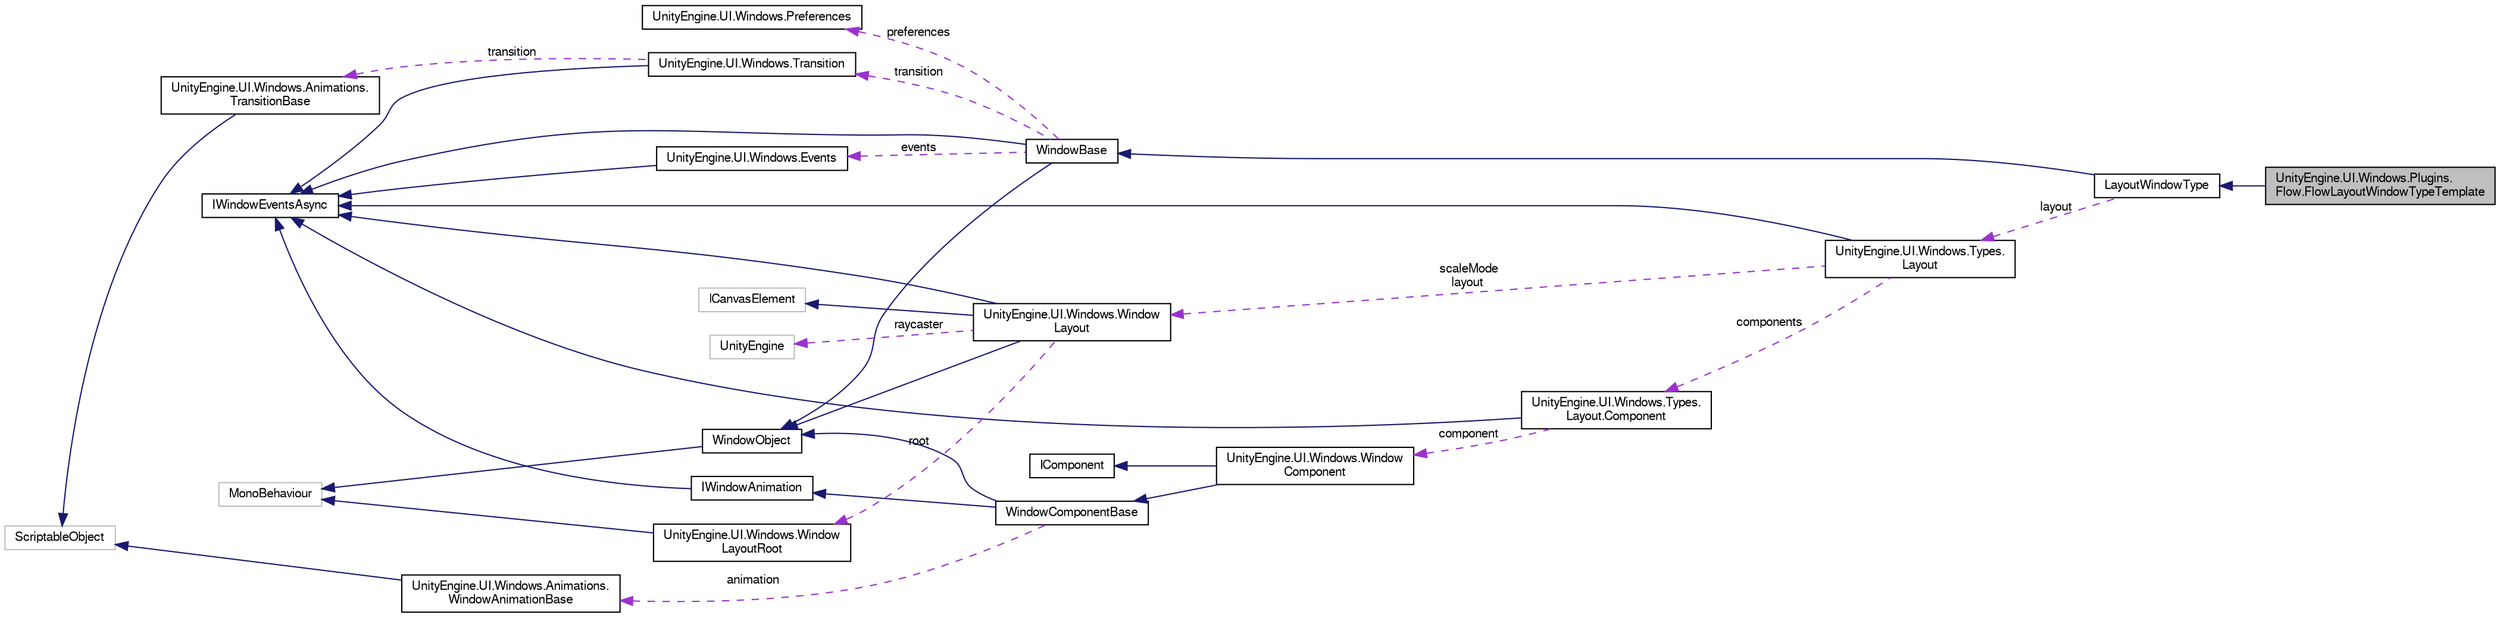 digraph "UnityEngine.UI.Windows.Plugins.Flow.FlowLayoutWindowTypeTemplate"
{
  edge [fontname="FreeSans",fontsize="10",labelfontname="FreeSans",labelfontsize="10"];
  node [fontname="FreeSans",fontsize="10",shape=record];
  rankdir="LR";
  Node1 [label="UnityEngine.UI.Windows.Plugins.\lFlow.FlowLayoutWindowTypeTemplate",height=0.2,width=0.4,color="black", fillcolor="grey75", style="filled", fontcolor="black"];
  Node2 -> Node1 [dir="back",color="midnightblue",fontsize="10",style="solid",fontname="FreeSans"];
  Node2 [label="LayoutWindowType",height=0.2,width=0.4,color="black", fillcolor="white", style="filled",URL="$class_unity_engine_1_1_u_i_1_1_windows_1_1_types_1_1_layout_window_type.html"];
  Node3 -> Node2 [dir="back",color="midnightblue",fontsize="10",style="solid",fontname="FreeSans"];
  Node3 [label="WindowBase",height=0.2,width=0.4,color="black", fillcolor="white", style="filled",URL="$class_unity_engine_1_1_u_i_1_1_windows_1_1_window_base.html"];
  Node4 -> Node3 [dir="back",color="midnightblue",fontsize="10",style="solid",fontname="FreeSans"];
  Node4 [label="WindowObject",height=0.2,width=0.4,color="black", fillcolor="white", style="filled",URL="$class_unity_engine_1_1_u_i_1_1_windows_1_1_window_object.html"];
  Node5 -> Node4 [dir="back",color="midnightblue",fontsize="10",style="solid",fontname="FreeSans"];
  Node5 [label="MonoBehaviour",height=0.2,width=0.4,color="grey75", fillcolor="white", style="filled"];
  Node6 -> Node3 [dir="back",color="midnightblue",fontsize="10",style="solid",fontname="FreeSans"];
  Node6 [label="IWindowEventsAsync",height=0.2,width=0.4,color="black", fillcolor="white", style="filled",URL="$interface_unity_engine_1_1_u_i_1_1_windows_1_1_i_window_events_async.html"];
  Node7 -> Node3 [dir="back",color="darkorchid3",fontsize="10",style="dashed",label=" transition" ,fontname="FreeSans"];
  Node7 [label="UnityEngine.UI.Windows.Transition",height=0.2,width=0.4,color="black", fillcolor="white", style="filled",URL="$class_unity_engine_1_1_u_i_1_1_windows_1_1_transition.html"];
  Node6 -> Node7 [dir="back",color="midnightblue",fontsize="10",style="solid",fontname="FreeSans"];
  Node8 -> Node7 [dir="back",color="darkorchid3",fontsize="10",style="dashed",label=" transition" ,fontname="FreeSans"];
  Node8 [label="UnityEngine.UI.Windows.Animations.\lTransitionBase",height=0.2,width=0.4,color="black", fillcolor="white", style="filled",URL="$class_unity_engine_1_1_u_i_1_1_windows_1_1_animations_1_1_transition_base.html"];
  Node9 -> Node8 [dir="back",color="midnightblue",fontsize="10",style="solid",fontname="FreeSans"];
  Node9 [label="ScriptableObject",height=0.2,width=0.4,color="grey75", fillcolor="white", style="filled"];
  Node10 -> Node3 [dir="back",color="darkorchid3",fontsize="10",style="dashed",label=" events" ,fontname="FreeSans"];
  Node10 [label="UnityEngine.UI.Windows.Events",height=0.2,width=0.4,color="black", fillcolor="white", style="filled",URL="$class_unity_engine_1_1_u_i_1_1_windows_1_1_events.html"];
  Node6 -> Node10 [dir="back",color="midnightblue",fontsize="10",style="solid",fontname="FreeSans"];
  Node11 -> Node3 [dir="back",color="darkorchid3",fontsize="10",style="dashed",label=" preferences" ,fontname="FreeSans"];
  Node11 [label="UnityEngine.UI.Windows.Preferences",height=0.2,width=0.4,color="black", fillcolor="white", style="filled",URL="$class_unity_engine_1_1_u_i_1_1_windows_1_1_preferences.html"];
  Node12 -> Node2 [dir="back",color="darkorchid3",fontsize="10",style="dashed",label=" layout" ,fontname="FreeSans"];
  Node12 [label="UnityEngine.UI.Windows.Types.\lLayout",height=0.2,width=0.4,color="black", fillcolor="white", style="filled",URL="$class_unity_engine_1_1_u_i_1_1_windows_1_1_types_1_1_layout.html"];
  Node6 -> Node12 [dir="back",color="midnightblue",fontsize="10",style="solid",fontname="FreeSans"];
  Node13 -> Node12 [dir="back",color="darkorchid3",fontsize="10",style="dashed",label=" scaleMode\nlayout" ,fontname="FreeSans"];
  Node13 [label="UnityEngine.UI.Windows.Window\lLayout",height=0.2,width=0.4,color="black", fillcolor="white", style="filled",URL="$class_unity_engine_1_1_u_i_1_1_windows_1_1_window_layout.html"];
  Node4 -> Node13 [dir="back",color="midnightblue",fontsize="10",style="solid",fontname="FreeSans"];
  Node14 -> Node13 [dir="back",color="midnightblue",fontsize="10",style="solid",fontname="FreeSans"];
  Node14 [label="ICanvasElement",height=0.2,width=0.4,color="grey75", fillcolor="white", style="filled"];
  Node6 -> Node13 [dir="back",color="midnightblue",fontsize="10",style="solid",fontname="FreeSans"];
  Node15 -> Node13 [dir="back",color="darkorchid3",fontsize="10",style="dashed",label=" raycaster" ,fontname="FreeSans"];
  Node15 [label="UnityEngine",height=0.2,width=0.4,color="grey75", fillcolor="white", style="filled"];
  Node16 -> Node13 [dir="back",color="darkorchid3",fontsize="10",style="dashed",label=" root" ,fontname="FreeSans"];
  Node16 [label="UnityEngine.UI.Windows.Window\lLayoutRoot",height=0.2,width=0.4,color="black", fillcolor="white", style="filled",URL="$class_unity_engine_1_1_u_i_1_1_windows_1_1_window_layout_root.html"];
  Node5 -> Node16 [dir="back",color="midnightblue",fontsize="10",style="solid",fontname="FreeSans"];
  Node17 -> Node12 [dir="back",color="darkorchid3",fontsize="10",style="dashed",label=" components" ,fontname="FreeSans"];
  Node17 [label="UnityEngine.UI.Windows.Types.\lLayout.Component",height=0.2,width=0.4,color="black", fillcolor="white", style="filled",URL="$class_unity_engine_1_1_u_i_1_1_windows_1_1_types_1_1_layout_1_1_component.html"];
  Node6 -> Node17 [dir="back",color="midnightblue",fontsize="10",style="solid",fontname="FreeSans"];
  Node18 -> Node17 [dir="back",color="darkorchid3",fontsize="10",style="dashed",label=" component" ,fontname="FreeSans"];
  Node18 [label="UnityEngine.UI.Windows.Window\lComponent",height=0.2,width=0.4,color="black", fillcolor="white", style="filled",URL="$class_unity_engine_1_1_u_i_1_1_windows_1_1_window_component.html"];
  Node19 -> Node18 [dir="back",color="midnightblue",fontsize="10",style="solid",fontname="FreeSans"];
  Node19 [label="WindowComponentBase",height=0.2,width=0.4,color="black", fillcolor="white", style="filled",URL="$class_unity_engine_1_1_u_i_1_1_windows_1_1_window_component_base.html"];
  Node4 -> Node19 [dir="back",color="midnightblue",fontsize="10",style="solid",fontname="FreeSans"];
  Node20 -> Node19 [dir="back",color="midnightblue",fontsize="10",style="solid",fontname="FreeSans"];
  Node20 [label="IWindowAnimation",height=0.2,width=0.4,color="black", fillcolor="white", style="filled",URL="$interface_unity_engine_1_1_u_i_1_1_windows_1_1_i_window_animation.html"];
  Node6 -> Node20 [dir="back",color="midnightblue",fontsize="10",style="solid",fontname="FreeSans"];
  Node21 -> Node19 [dir="back",color="darkorchid3",fontsize="10",style="dashed",label=" animation" ,fontname="FreeSans"];
  Node21 [label="UnityEngine.UI.Windows.Animations.\lWindowAnimationBase",height=0.2,width=0.4,color="black", fillcolor="white", style="filled",URL="$class_unity_engine_1_1_u_i_1_1_windows_1_1_animations_1_1_window_animation_base.html"];
  Node9 -> Node21 [dir="back",color="midnightblue",fontsize="10",style="solid",fontname="FreeSans"];
  Node22 -> Node18 [dir="back",color="midnightblue",fontsize="10",style="solid",fontname="FreeSans"];
  Node22 [label="IComponent",height=0.2,width=0.4,color="black", fillcolor="white", style="filled",URL="$interface_unity_engine_1_1_u_i_1_1_windows_1_1_components_1_1_i_component.html"];
}
